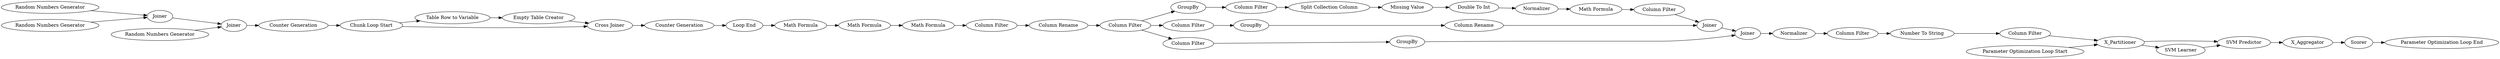 digraph {
	3 [label="Random Numbers Generator"]
	4 [label="Random Numbers Generator"]
	5 [label="Random Numbers Generator"]
	6 [label=Joiner]
	7 [label=Joiner]
	8 [label="Chunk Loop Start"]
	9 [label="Table Row to Variable"]
	10 [label="Empty Table Creator"]
	11 [label="Cross Joiner"]
	12 [label="Loop End"]
	13 [label="Counter Generation"]
	14 [label="Counter Generation"]
	15 [label="Math Formula"]
	16 [label="Math Formula"]
	17 [label="Column Filter"]
	18 [label="Column Rename"]
	19 [label="SVM Predictor"]
	21 [label="Column Filter"]
	22 [label="Math Formula"]
	25 [label="Missing Value"]
	34 [label="Double To Int"]
	45 [label=Normalizer]
	46 [label="Math Formula"]
	47 [label="Column Rename"]
	50 [label="Column Filter"]
	51 [label=GroupBy]
	52 [label="Column Filter"]
	53 [label=GroupBy]
	54 [label="Column Filter"]
	55 [label=GroupBy]
	56 [label="Split Collection Column"]
	59 [label=Joiner]
	60 [label=Joiner]
	61 [label="Column Filter"]
	64 [label="Column Filter"]
	66 [label="Parameter Optimization Loop End"]
	73 [label=X_Aggregator]
	74 [label=X_Partitioner]
	75 [label="Number To String"]
	76 [label=Scorer]
	79 [label="SVM Learner"]
	80 [label="Parameter Optimization Loop Start"]
	81 [label=Normalizer]
	82 [label="Column Filter"]
	3 -> 6
	4 -> 6
	5 -> 7
	6 -> 7
	7 -> 13
	8 -> 9
	8 -> 11
	9 -> 10
	10 -> 11
	11 -> 14
	12 -> 15
	13 -> 8
	14 -> 12
	15 -> 16
	16 -> 22
	17 -> 18
	18 -> 50
	19 -> 73
	21 -> 56
	22 -> 17
	25 -> 34
	34 -> 45
	45 -> 46
	46 -> 64
	47 -> 59
	50 -> 51
	50 -> 54
	50 -> 52
	51 -> 21
	52 -> 53
	53 -> 47
	54 -> 55
	55 -> 60
	56 -> 25
	59 -> 60
	60 -> 81
	61 -> 75
	64 -> 59
	73 -> 76
	74 -> 79
	74 -> 19
	75 -> 82
	76 -> 66
	79 -> 19
	80 -> 74
	81 -> 61
	82 -> 74
	rankdir=LR
}
